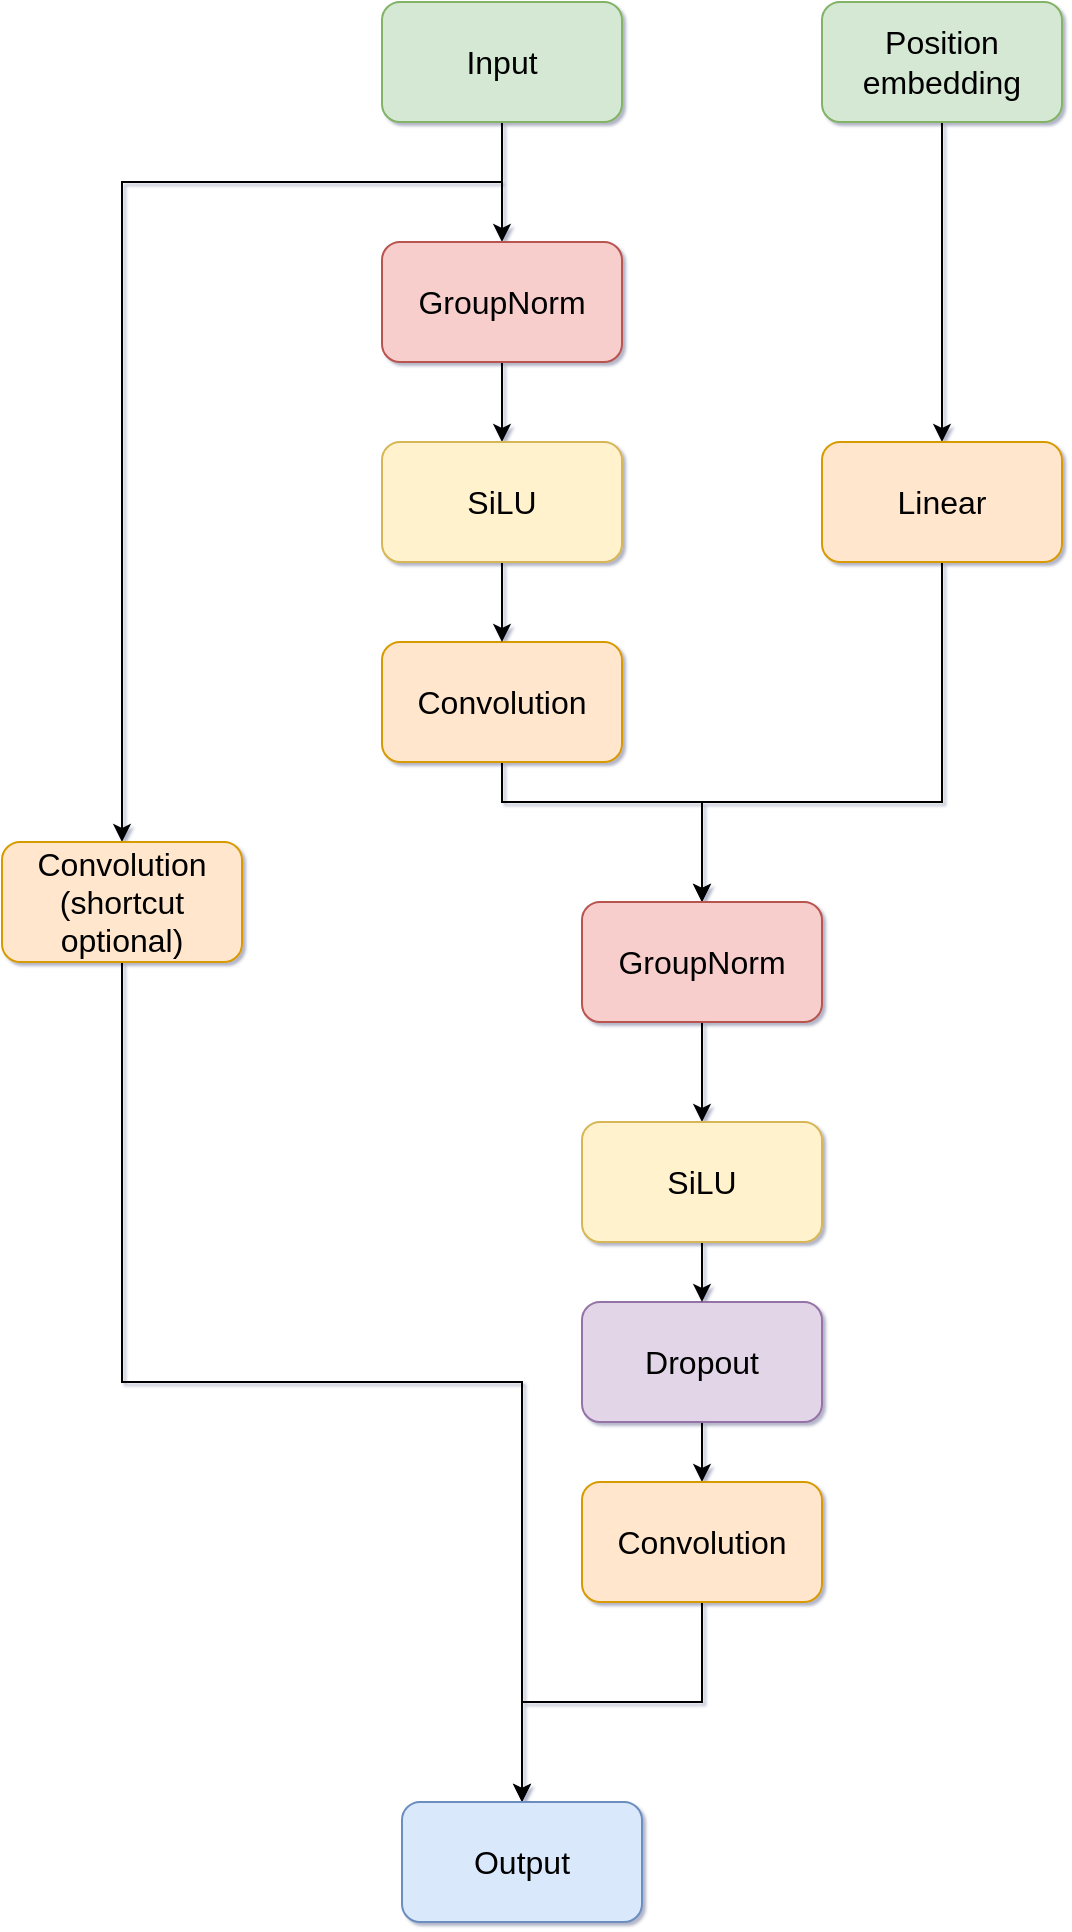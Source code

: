 <mxfile version="21.8.0" type="device">
  <diagram name="Page-1" id="XgtEaTCKWylhK3pOoqVf">
    <mxGraphModel dx="2062" dy="1138" grid="1" gridSize="10" guides="1" tooltips="1" connect="1" arrows="1" fold="1" page="1" pageScale="1" pageWidth="850" pageHeight="1100" math="0" shadow="1">
      <root>
        <mxCell id="0" />
        <mxCell id="1" parent="0" />
        <mxCell id="bvoKHnOI7CLx8jYitvzC-30" style="edgeStyle=orthogonalEdgeStyle;rounded=0;orthogonalLoop=1;jettySize=auto;html=1;exitX=0.5;exitY=1;exitDx=0;exitDy=0;fontSize=16;" parent="1" source="bvoKHnOI7CLx8jYitvzC-1" target="bvoKHnOI7CLx8jYitvzC-3" edge="1">
          <mxGeometry relative="1" as="geometry" />
        </mxCell>
        <mxCell id="bvoKHnOI7CLx8jYitvzC-34" style="edgeStyle=orthogonalEdgeStyle;rounded=0;orthogonalLoop=1;jettySize=auto;html=1;exitX=0.5;exitY=1;exitDx=0;exitDy=0;entryX=0.5;entryY=0;entryDx=0;entryDy=0;fontSize=16;" parent="1" source="bvoKHnOI7CLx8jYitvzC-1" target="bvoKHnOI7CLx8jYitvzC-20" edge="1">
          <mxGeometry relative="1" as="geometry">
            <mxPoint x="130" y="540" as="targetPoint" />
            <Array as="points">
              <mxPoint x="310" y="130" />
              <mxPoint x="120" y="130" />
            </Array>
          </mxGeometry>
        </mxCell>
        <mxCell id="bvoKHnOI7CLx8jYitvzC-1" value="&lt;div style=&quot;font-size: 16px;&quot;&gt;Input&lt;/div&gt;" style="rounded=1;whiteSpace=wrap;html=1;fillColor=#d5e8d4;strokeColor=#82b366;fontSize=16;" parent="1" vertex="1">
          <mxGeometry x="250" y="40" width="120" height="60" as="geometry" />
        </mxCell>
        <mxCell id="bvoKHnOI7CLx8jYitvzC-31" style="edgeStyle=orthogonalEdgeStyle;rounded=0;orthogonalLoop=1;jettySize=auto;html=1;exitX=0.5;exitY=1;exitDx=0;exitDy=0;fontSize=16;" parent="1" source="bvoKHnOI7CLx8jYitvzC-3" target="bvoKHnOI7CLx8jYitvzC-9" edge="1">
          <mxGeometry relative="1" as="geometry" />
        </mxCell>
        <mxCell id="bvoKHnOI7CLx8jYitvzC-3" value="GroupNorm" style="rounded=1;whiteSpace=wrap;html=1;fillColor=#f8cecc;strokeColor=#b85450;fontSize=16;" parent="1" vertex="1">
          <mxGeometry x="250" y="160" width="120" height="60" as="geometry" />
        </mxCell>
        <mxCell id="bvoKHnOI7CLx8jYitvzC-11" style="edgeStyle=orthogonalEdgeStyle;rounded=0;orthogonalLoop=1;jettySize=auto;html=1;fontSize=16;" parent="1" source="bvoKHnOI7CLx8jYitvzC-4" target="bvoKHnOI7CLx8jYitvzC-5" edge="1">
          <mxGeometry relative="1" as="geometry" />
        </mxCell>
        <mxCell id="bvoKHnOI7CLx8jYitvzC-4" value="Position embedding" style="rounded=1;whiteSpace=wrap;html=1;fillColor=#d5e8d4;strokeColor=#82b366;fontSize=16;" parent="1" vertex="1">
          <mxGeometry x="470" y="40" width="120" height="60" as="geometry" />
        </mxCell>
        <mxCell id="bvoKHnOI7CLx8jYitvzC-14" style="edgeStyle=orthogonalEdgeStyle;rounded=0;orthogonalLoop=1;jettySize=auto;html=1;entryX=0.5;entryY=0;entryDx=0;entryDy=0;fontSize=16;" parent="1" source="bvoKHnOI7CLx8jYitvzC-5" target="bvoKHnOI7CLx8jYitvzC-12" edge="1">
          <mxGeometry relative="1" as="geometry">
            <mxPoint x="500" y="570" as="targetPoint" />
            <Array as="points">
              <mxPoint x="530" y="440" />
              <mxPoint x="410" y="440" />
            </Array>
          </mxGeometry>
        </mxCell>
        <mxCell id="bvoKHnOI7CLx8jYitvzC-5" value="Linear" style="rounded=1;whiteSpace=wrap;html=1;fillColor=#ffe6cc;strokeColor=#d79b00;fontSize=16;" parent="1" vertex="1">
          <mxGeometry x="470" y="260" width="120" height="60" as="geometry" />
        </mxCell>
        <mxCell id="bvoKHnOI7CLx8jYitvzC-13" style="edgeStyle=orthogonalEdgeStyle;rounded=0;orthogonalLoop=1;jettySize=auto;html=1;exitX=0.5;exitY=1;exitDx=0;exitDy=0;entryX=0.5;entryY=0;entryDx=0;entryDy=0;fontSize=16;" parent="1" source="bvoKHnOI7CLx8jYitvzC-6" target="bvoKHnOI7CLx8jYitvzC-12" edge="1">
          <mxGeometry relative="1" as="geometry">
            <Array as="points">
              <mxPoint x="310" y="440" />
              <mxPoint x="410" y="440" />
            </Array>
          </mxGeometry>
        </mxCell>
        <mxCell id="bvoKHnOI7CLx8jYitvzC-6" value="Convolution" style="rounded=1;whiteSpace=wrap;html=1;fillColor=#ffe6cc;strokeColor=#d79b00;fontSize=16;" parent="1" vertex="1">
          <mxGeometry x="250" y="360" width="120" height="60" as="geometry" />
        </mxCell>
        <mxCell id="bvoKHnOI7CLx8jYitvzC-19" style="edgeStyle=orthogonalEdgeStyle;rounded=0;orthogonalLoop=1;jettySize=auto;html=1;exitX=0.5;exitY=0;exitDx=0;exitDy=0;entryX=0.5;entryY=0;entryDx=0;entryDy=0;fontSize=16;" parent="1" source="bvoKHnOI7CLx8jYitvzC-7" target="bvoKHnOI7CLx8jYitvzC-18" edge="1">
          <mxGeometry relative="1" as="geometry" />
        </mxCell>
        <mxCell id="bvoKHnOI7CLx8jYitvzC-7" value="&lt;div style=&quot;font-size: 16px;&quot;&gt;Dropout&lt;/div&gt;" style="rounded=1;whiteSpace=wrap;html=1;direction=west;fillColor=#e1d5e7;strokeColor=#9673a6;fontSize=16;" parent="1" vertex="1">
          <mxGeometry x="350" y="690" width="120" height="60" as="geometry" />
        </mxCell>
        <mxCell id="bvoKHnOI7CLx8jYitvzC-35" style="edgeStyle=orthogonalEdgeStyle;rounded=0;orthogonalLoop=1;jettySize=auto;html=1;exitX=0.5;exitY=1;exitDx=0;exitDy=0;fontSize=16;" parent="1" source="bvoKHnOI7CLx8jYitvzC-9" target="bvoKHnOI7CLx8jYitvzC-6" edge="1">
          <mxGeometry relative="1" as="geometry" />
        </mxCell>
        <mxCell id="bvoKHnOI7CLx8jYitvzC-9" value="&lt;div style=&quot;font-size: 16px;&quot;&gt;SiLU&lt;/div&gt;" style="rounded=1;whiteSpace=wrap;html=1;fillColor=#fff2cc;strokeColor=#d6b656;fontSize=16;" parent="1" vertex="1">
          <mxGeometry x="250" y="260" width="120" height="60" as="geometry" />
        </mxCell>
        <mxCell id="bvoKHnOI7CLx8jYitvzC-16" style="edgeStyle=orthogonalEdgeStyle;rounded=0;orthogonalLoop=1;jettySize=auto;html=1;exitX=0.5;exitY=1;exitDx=0;exitDy=0;fontSize=16;" parent="1" source="bvoKHnOI7CLx8jYitvzC-12" target="bvoKHnOI7CLx8jYitvzC-15" edge="1">
          <mxGeometry relative="1" as="geometry" />
        </mxCell>
        <mxCell id="bvoKHnOI7CLx8jYitvzC-12" value="GroupNorm" style="rounded=1;whiteSpace=wrap;html=1;fillColor=#f8cecc;strokeColor=#b85450;fontSize=16;" parent="1" vertex="1">
          <mxGeometry x="350" y="490" width="120" height="60" as="geometry" />
        </mxCell>
        <mxCell id="bvoKHnOI7CLx8jYitvzC-21" style="edgeStyle=orthogonalEdgeStyle;rounded=0;orthogonalLoop=1;jettySize=auto;html=1;exitX=0.5;exitY=1;exitDx=0;exitDy=0;fontSize=16;" parent="1" source="bvoKHnOI7CLx8jYitvzC-15" target="bvoKHnOI7CLx8jYitvzC-7" edge="1">
          <mxGeometry relative="1" as="geometry" />
        </mxCell>
        <mxCell id="bvoKHnOI7CLx8jYitvzC-15" value="&lt;div style=&quot;font-size: 16px;&quot;&gt;SiLU&lt;/div&gt;" style="rounded=1;whiteSpace=wrap;html=1;fillColor=#fff2cc;strokeColor=#d6b656;fontSize=16;" parent="1" vertex="1">
          <mxGeometry x="350" y="600" width="120" height="60" as="geometry" />
        </mxCell>
        <mxCell id="bvoKHnOI7CLx8jYitvzC-27" style="edgeStyle=orthogonalEdgeStyle;rounded=0;orthogonalLoop=1;jettySize=auto;html=1;exitX=0.5;exitY=1;exitDx=0;exitDy=0;entryX=0.5;entryY=0;entryDx=0;entryDy=0;fontSize=16;" parent="1" source="bvoKHnOI7CLx8jYitvzC-18" target="bvoKHnOI7CLx8jYitvzC-24" edge="1">
          <mxGeometry relative="1" as="geometry" />
        </mxCell>
        <mxCell id="bvoKHnOI7CLx8jYitvzC-18" value="Convolution" style="rounded=1;whiteSpace=wrap;html=1;fillColor=#ffe6cc;strokeColor=#d79b00;fontSize=16;" parent="1" vertex="1">
          <mxGeometry x="350" y="780" width="120" height="60" as="geometry" />
        </mxCell>
        <mxCell id="bvoKHnOI7CLx8jYitvzC-25" style="edgeStyle=orthogonalEdgeStyle;rounded=0;orthogonalLoop=1;jettySize=auto;html=1;exitX=0.5;exitY=1;exitDx=0;exitDy=0;fontSize=16;" parent="1" source="bvoKHnOI7CLx8jYitvzC-20" target="bvoKHnOI7CLx8jYitvzC-24" edge="1">
          <mxGeometry relative="1" as="geometry" />
        </mxCell>
        <mxCell id="bvoKHnOI7CLx8jYitvzC-20" value="&lt;div style=&quot;font-size: 16px;&quot;&gt;Convolution&lt;/div&gt;&lt;div style=&quot;font-size: 16px;&quot;&gt;(shortcut optional)&lt;br style=&quot;font-size: 16px;&quot;&gt;&lt;/div&gt;" style="rounded=1;whiteSpace=wrap;html=1;fillColor=#ffe6cc;strokeColor=#d79b00;fontSize=16;" parent="1" vertex="1">
          <mxGeometry x="60" y="460" width="120" height="60" as="geometry" />
        </mxCell>
        <mxCell id="bvoKHnOI7CLx8jYitvzC-24" value="Output" style="rounded=1;whiteSpace=wrap;html=1;fillColor=#dae8fc;strokeColor=#6c8ebf;fontSize=16;" parent="1" vertex="1">
          <mxGeometry x="260" y="940" width="120" height="60" as="geometry" />
        </mxCell>
      </root>
    </mxGraphModel>
  </diagram>
</mxfile>
